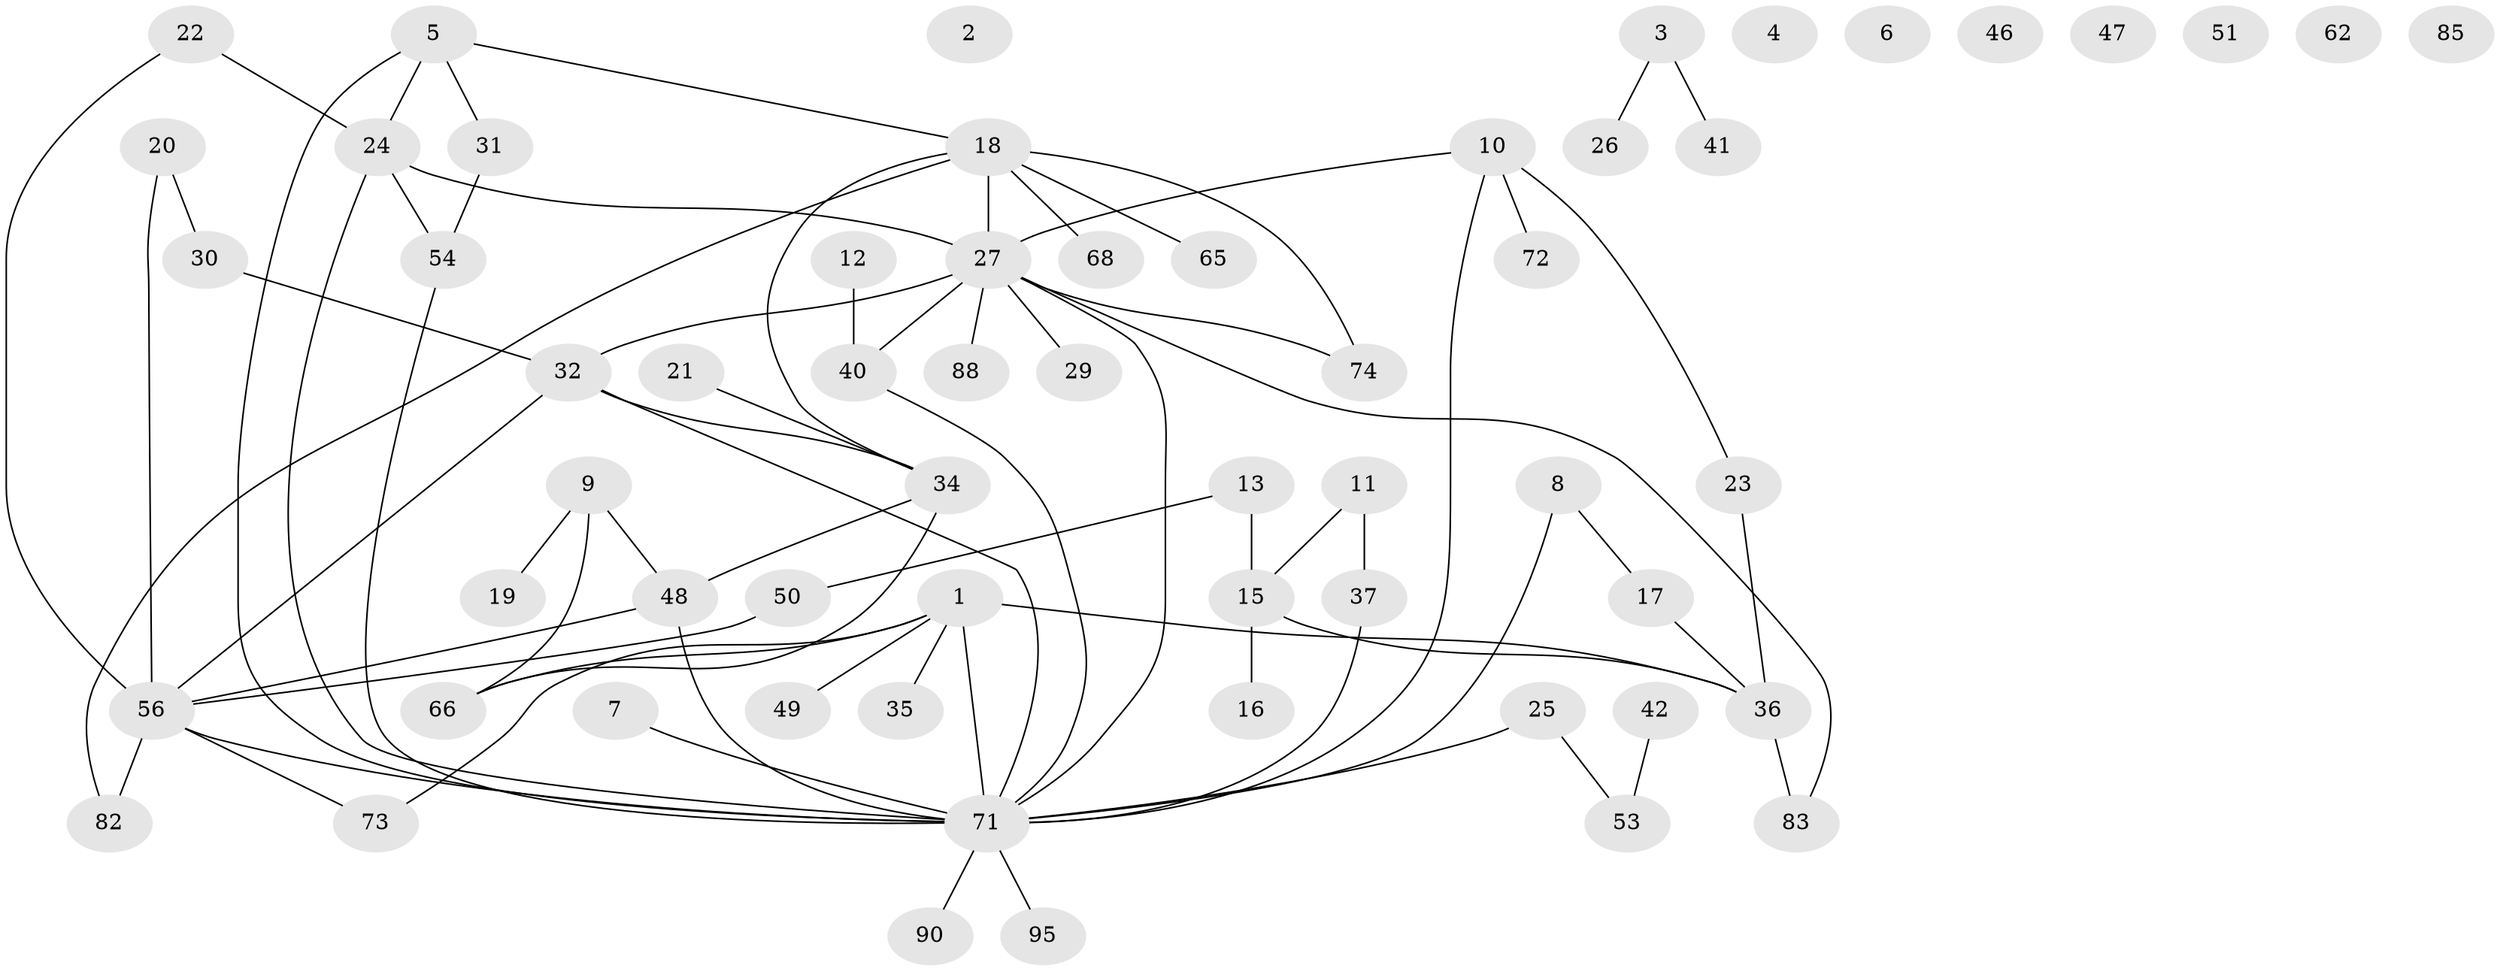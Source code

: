 // original degree distribution, {3: 0.1652892561983471, 0: 0.05785123966942149, 2: 0.34710743801652894, 1: 0.24793388429752067, 4: 0.0743801652892562, 5: 0.06611570247933884, 8: 0.03305785123966942, 6: 0.008264462809917356}
// Generated by graph-tools (version 1.1) at 2025/12/03/09/25 04:12:59]
// undirected, 60 vertices, 74 edges
graph export_dot {
graph [start="1"]
  node [color=gray90,style=filled];
  1 [super="+43+81"];
  2;
  3 [super="+70"];
  4 [super="+104"];
  5 [super="+61"];
  6;
  7;
  8;
  9 [super="+14+28"];
  10 [super="+39"];
  11 [super="+112"];
  12;
  13;
  15;
  16;
  17;
  18 [super="+121+38"];
  19;
  20;
  21 [super="+118+77"];
  22 [super="+59+101"];
  23 [super="+67"];
  24 [super="+78"];
  25 [super="+102"];
  26;
  27 [super="+33+52"];
  29;
  30;
  31;
  32 [super="+44"];
  34 [super="+57+69"];
  35;
  36 [super="+87"];
  37;
  40 [super="+76"];
  41 [super="+113+107"];
  42;
  46;
  47;
  48;
  49;
  50;
  51;
  53;
  54;
  56 [super="+58+119+106"];
  62;
  65;
  66;
  68;
  71 [super="+116+84+80"];
  72;
  73;
  74;
  82;
  83;
  85;
  88;
  90;
  95;
  1 -- 35;
  1 -- 49;
  1 -- 66;
  1 -- 36;
  1 -- 71;
  1 -- 73;
  3 -- 41;
  3 -- 26;
  5 -- 71;
  5 -- 31;
  5 -- 18;
  5 -- 24;
  7 -- 71;
  8 -- 17;
  8 -- 71;
  9 -- 66;
  9 -- 48;
  9 -- 19;
  10 -- 72;
  10 -- 71;
  10 -- 23;
  10 -- 27;
  11 -- 37;
  11 -- 15;
  12 -- 40;
  13 -- 15;
  13 -- 50;
  15 -- 16;
  15 -- 36;
  17 -- 36;
  18 -- 65;
  18 -- 34;
  18 -- 82;
  18 -- 68;
  18 -- 74;
  18 -- 27;
  20 -- 30;
  20 -- 56;
  21 -- 34;
  22 -- 24;
  22 -- 56;
  23 -- 36;
  24 -- 54;
  24 -- 71;
  24 -- 27;
  25 -- 53;
  25 -- 71;
  27 -- 74;
  27 -- 32;
  27 -- 71 [weight=2];
  27 -- 83;
  27 -- 88;
  27 -- 29;
  27 -- 40;
  30 -- 32;
  31 -- 54;
  32 -- 34 [weight=2];
  32 -- 71 [weight=2];
  32 -- 56 [weight=2];
  34 -- 66;
  34 -- 48;
  36 -- 83;
  37 -- 71;
  40 -- 71;
  42 -- 53;
  48 -- 71;
  48 -- 56;
  50 -- 56;
  54 -- 71;
  56 -- 71 [weight=4];
  56 -- 73;
  56 -- 82;
  71 -- 90;
  71 -- 95;
}
